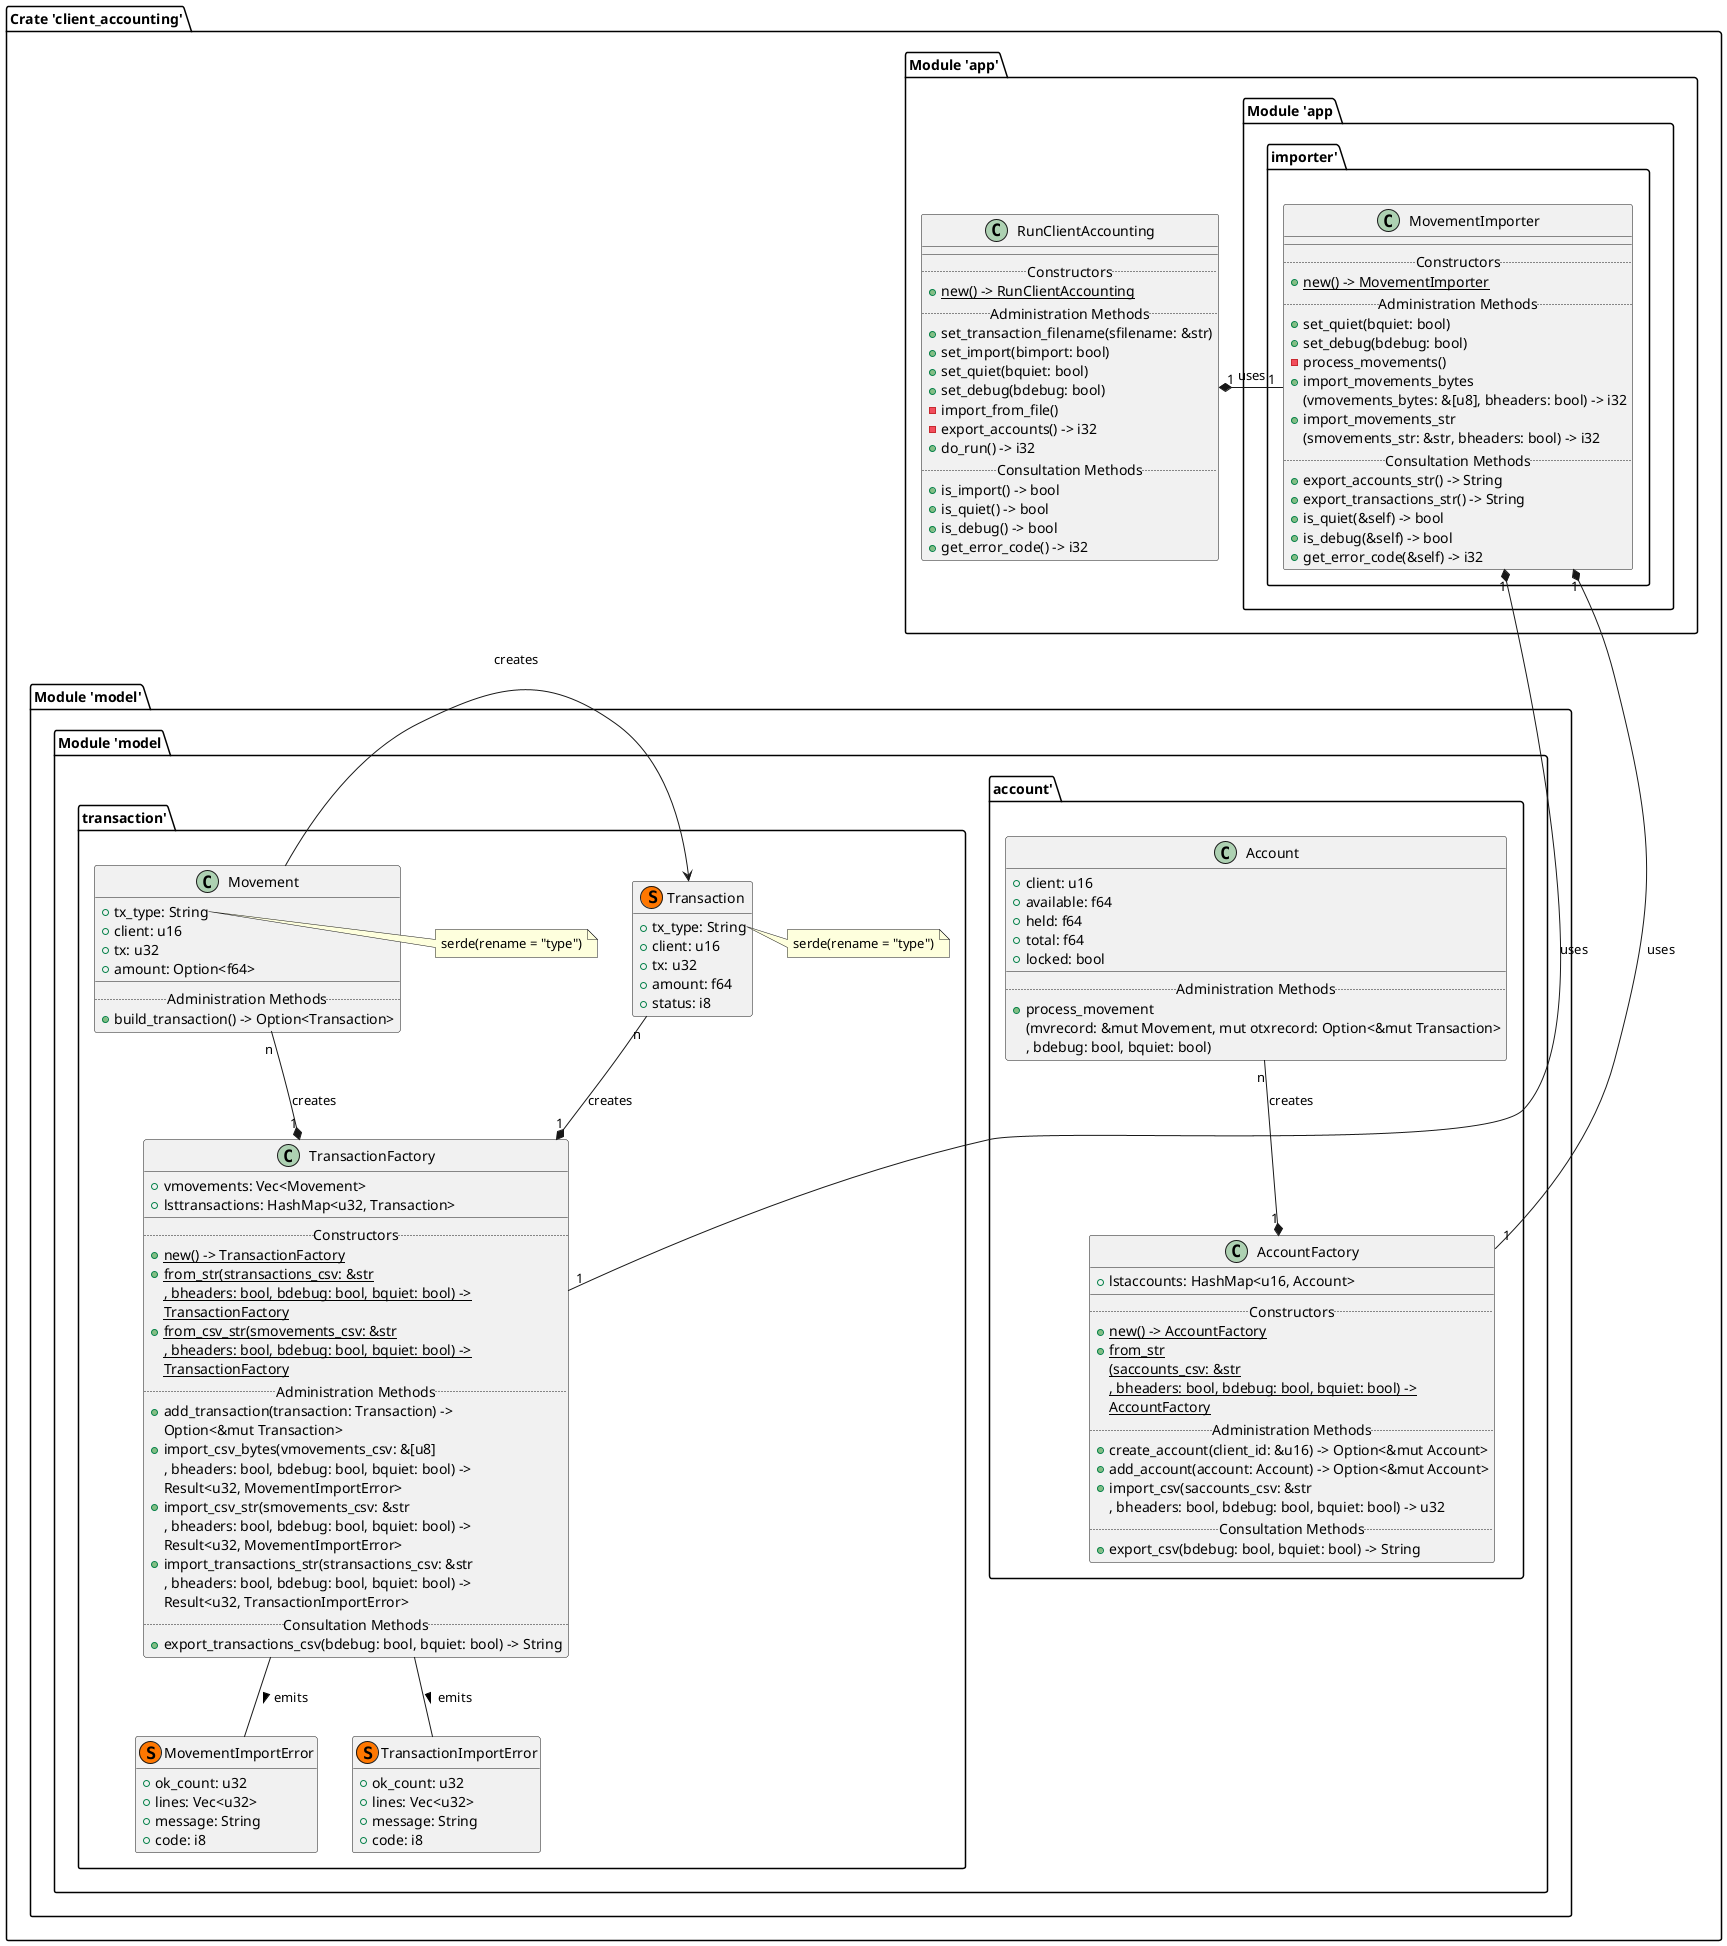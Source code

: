 @startuml
set namespaceSeparator ::
package "Crate 'client_accounting'" <<Folder>> {

package "Module 'app'" <<Folder>> {
class RunClientAccounting {
__
.. Constructors ..
{method}{static} + new() -> RunClientAccounting
.. Administration Methods ..
{method} + set_transaction_filename(sfilename: &str)
{method} + set_import(bimport: bool)
{method} + set_quiet(bquiet: bool)
{method} + set_debug(bdebug: bool)
{method} - import_from_file()
{method} - export_accounts() -> i32
{method} + do_run() -> i32
.. Consultation Methods ..
{method} + is_import() -> bool
{method} + is_quiet() -> bool
{method} + is_debug() -> bool
{method} + get_error_code() -> i32
}

package "Module 'app::importer'" <<Folder>> {
class MovementImporter {
__
.. Constructors ..
{method}{static} + new() -> MovementImporter
.. Administration Methods ..
{method} + set_quiet(bquiet: bool)
{method} + set_debug(bdebug: bool)
{method} - process_movements()
{method} + import_movements_bytes
      (vmovements_bytes: &[u8], bheaders: bool) -> i32
{method} + import_movements_str
      (smovements_str: &str, bheaders: bool) -> i32
.. Consultation Methods ..
{method} + export_accounts_str() -> String
{method} + export_transactions_str() -> String
{method} + is_quiet(&self) -> bool
{method} + is_debug(&self) -> bool
{method} + get_error_code(&self) -> i32
}
}

RunClientAccounting “1" *-right- "1" MovementImporter : uses
}


package "Module 'model'" <<Folder>> {

package "Module 'model::account'" <<Folder>> {

class Account {
+ client: u16
+ available: f64
+ held: f64
+ total: f64
+ locked: bool
__
.. Administration Methods ..
{method} + process_movement
    (mvrecord: &mut Movement, mut otxrecord: Option<&mut Transaction>
    , bdebug: bool, bquiet: bool)
}

class AccountFactory {
+ lstaccounts: HashMap<u16, Account>
__
.. Constructors ..
{method}{static} + new() -> AccountFactory
{method}{static} + from_str
{static}  (saccounts_csv: &str
{static}  , bheaders: bool, bdebug: bool, bquiet: bool) ->
{static}  AccountFactory
.. Administration Methods ..
{method} + create_account(client_id: &u16) -> Option<&mut Account>
{method} + add_account(account: Account) -> Option<&mut Account>
{method} + import_csv(saccounts_csv: &str
    , bheaders: bool, bdebug: bool, bquiet: bool) -> u32
.. Consultation Methods ..
{method} + export_csv(bdebug: bool, bquiet: bool) -> String
}

MovementImporter “1" *-- "1" AccountFactory : uses
AccountFactory “1" *-up- "n" Account : creates
}

package "Module 'model::transaction'" <<Folder>> {

class Movement {
+ tx_type: String
+ client: u16
+ tx: u32
+ amount: Option<f64>
__
.. Administration Methods ..
{method} + build_transaction() -> Option<Transaction>
}
note right of Movement::tx_type
  serde(rename = "type")
end note
RunClientAccounting -down[hidden]- Movement

class Transaction << (S,#FF7700) >> {
+ tx_type: String
+ client: u16
+ tx: u32
+ amount: f64
+ status: i8
}
hide Transaction methods
note right of Transaction::tx_type
  serde(rename = "type")
end note
Movement -right-> Transaction : creates

class TransactionFactory {
+ vmovements: Vec<Movement>
+ lsttransactions: HashMap<u32, Transaction>
__
.. Constructors ..
{method}{static} + new() -> TransactionFactory
{method}{static} + from_str(stransactions_csv: &str
{static}  , bheaders: bool, bdebug: bool, bquiet: bool) ->
{static}  TransactionFactory
{method}{static} + from_csv_str(smovements_csv: &str
{static}  , bheaders: bool, bdebug: bool, bquiet: bool) ->
{static}  TransactionFactory
.. Administration Methods ..
{method} + add_transaction(transaction: Transaction) ->
  Option<&mut Transaction>
{method} + import_csv_bytes(vmovements_csv: &[u8]
  , bheaders: bool, bdebug: bool, bquiet: bool) ->
  Result<u32, MovementImportError>
{method} + import_csv_str(smovements_csv: &str
  , bheaders: bool, bdebug: bool, bquiet: bool) ->
  Result<u32, MovementImportError>
{method} + import_transactions_str(stransactions_csv: &str
  , bheaders: bool, bdebug: bool, bquiet: bool) ->
  Result<u32, TransactionImportError>
.. Consultation Methods ..
{method} + export_transactions_csv(bdebug: bool, bquiet: bool) -> String
}
MovementImporter “1" *-- "1" TransactionFactory : uses
Movement -down[hidden]- TransactionFactory

class MovementImportError << (S,#FF7700) >> {
+ ok_count: u32
+ lines: Vec<u32>
+ message: String
+ code: i8
}
hide MovementImportError methods
TransactionFactory -down- MovementImportError : emits >

class TransactionImportError << (S,#FF7700) >> {
+ ok_count: u32
+ lines: Vec<u32>
+ message: String
+ code: i8
}
hide TransactionImportError methods
TransactionFactory - TransactionImportError : emits >
MovementImportError -right[hidden]- TransactionImportError

TransactionFactory “1" *-up- "n" Transaction : creates
TransactionFactory “1" *-up- "n" Movement : creates


}


}
@enduml
